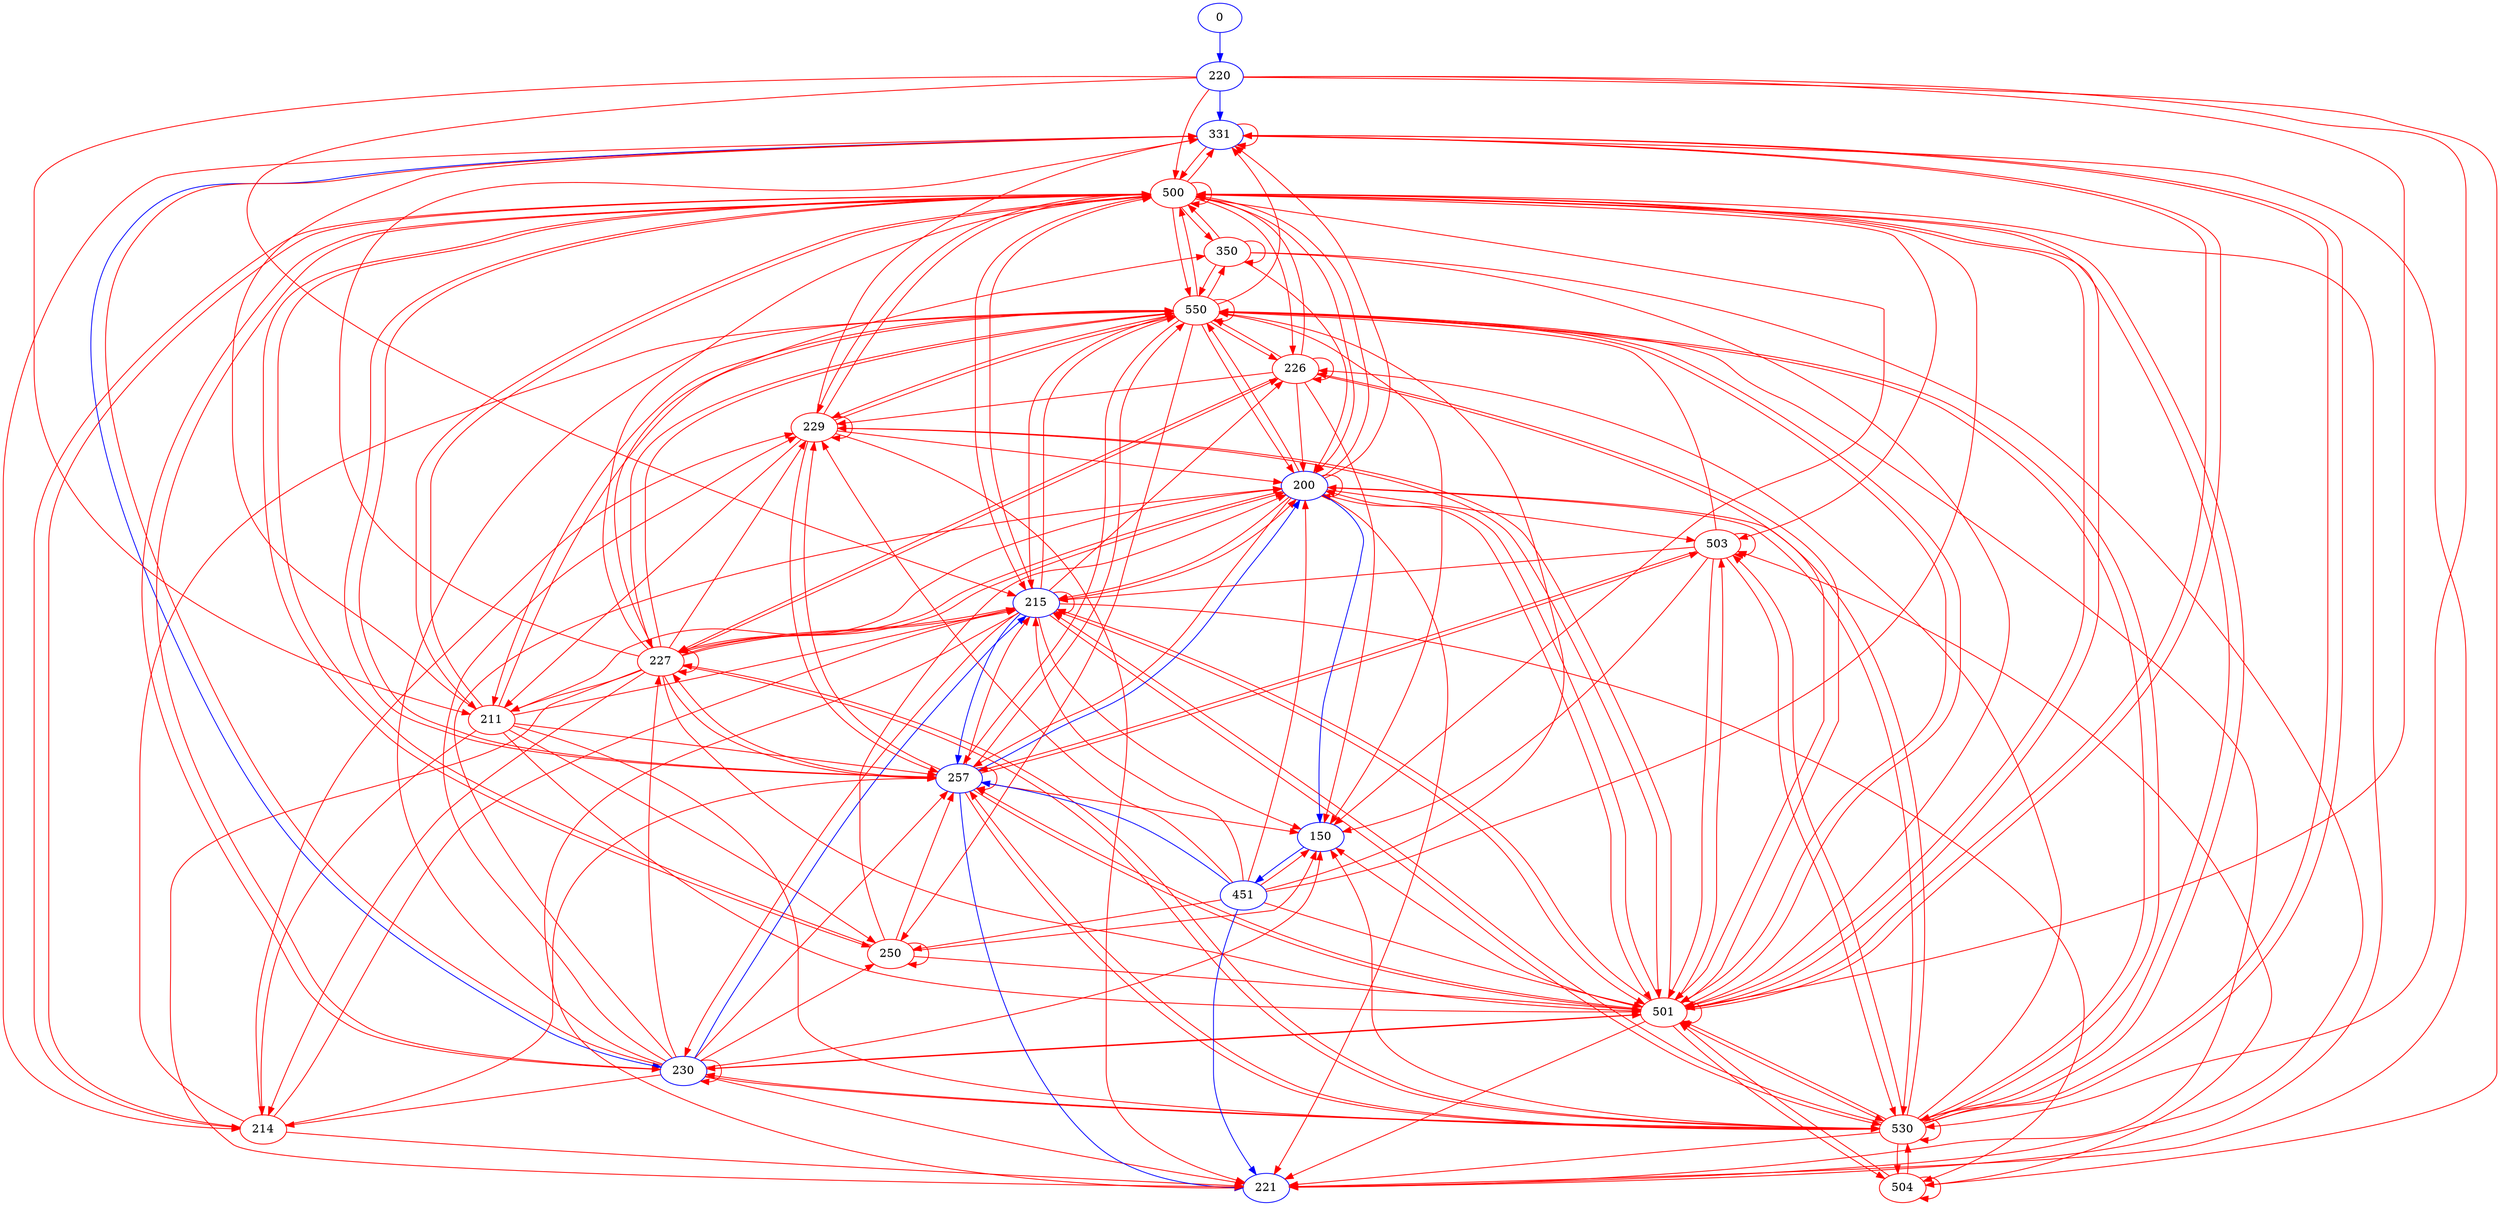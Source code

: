 digraph g {
	node [color=black];
	edge [color=black];
	0	[color=blue];
	220	[color=blue];
	0 -> 220	[key=new_edge,
		color=blue];
	331	[color=blue];
	220 -> 331	[key=new_edge,
		color=blue];
	215	[color=blue];
	220 -> 215	[key=new_edge,
		color=red];
	500	[color=red];
	220 -> 500	[key=new_edge,
		color=red];
	530	[color=red];
	220 -> 530	[key=new_edge,
		color=red];
	501	[color=red];
	220 -> 501	[key=new_edge,
		color=red];
	211	[color=red];
	220 -> 211	[key=new_edge,
		color=red];
	504	[color=red];
	220 -> 504	[key=new_edge,
		color=red];
	331 -> 331	[key=new_edge,
		color=red];
	230	[color=blue];
	331 -> 230	[key=new_edge,
		color=blue];
	221	[color=blue];
	331 -> 221	[key=new_edge,
		color=red];
	331 -> 500	[key=new_edge,
		color=red];
	331 -> 530	[key=new_edge,
		color=red];
	331 -> 501	[key=new_edge,
		color=red];
	214	[color=red];
	331 -> 214	[key=new_edge,
		color=red];
	230 -> 331	[key=new_edge,
		color=red];
	230 -> 230	[key=new_edge,
		color=red];
	230 -> 215	[key=new_edge,
		color=blue];
	257	[color=blue];
	230 -> 257	[key=new_edge,
		color=red];
	200	[color=blue];
	230 -> 200	[key=new_edge,
		color=red];
	150	[color=blue];
	230 -> 150	[key=new_edge,
		color=red];
	230 -> 221	[key=new_edge,
		color=red];
	230 -> 500	[key=new_edge,
		color=red];
	230 -> 530	[key=new_edge,
		color=red];
	230 -> 501	[key=new_edge,
		color=red];
	227	[color=red];
	230 -> 227	[key=new_edge,
		color=red];
	550	[color=red];
	230 -> 550	[key=new_edge,
		color=red];
	229	[color=red];
	230 -> 229	[key=new_edge,
		color=red];
	250	[color=red];
	230 -> 250	[key=new_edge,
		color=red];
	230 -> 214	[key=new_edge,
		color=red];
	215 -> 230	[key=new_edge,
		color=red];
	215 -> 215	[key=new_edge,
		color=red];
	215 -> 257	[key=new_edge,
		color=blue];
	215 -> 200	[key=new_edge,
		color=red];
	215 -> 150	[key=new_edge,
		color=red];
	215 -> 221	[key=new_edge,
		color=red];
	215 -> 500	[key=new_edge,
		color=red];
	215 -> 530	[key=new_edge,
		color=red];
	215 -> 501	[key=new_edge,
		color=red];
	215 -> 504	[key=new_edge,
		color=red];
	215 -> 227	[key=new_edge,
		color=red];
	215 -> 550	[key=new_edge,
		color=red];
	226	[color=red];
	215 -> 226	[key=new_edge,
		color=red];
	257 -> 215	[key=new_edge,
		color=red];
	257 -> 257	[key=new_edge,
		color=red];
	257 -> 200	[key=new_edge,
		color=blue];
	257 -> 150	[key=new_edge,
		color=red];
	257 -> 221	[key=new_edge,
		color=blue];
	257 -> 500	[key=new_edge,
		color=red];
	257 -> 530	[key=new_edge,
		color=red];
	257 -> 501	[key=new_edge,
		color=red];
	257 -> 227	[key=new_edge,
		color=red];
	257 -> 550	[key=new_edge,
		color=red];
	257 -> 229	[key=new_edge,
		color=red];
	503	[color=red];
	257 -> 503	[key=new_edge,
		color=red];
	200 -> 331	[key=new_edge,
		color=red];
	200 -> 215	[key=new_edge,
		color=red];
	200 -> 257	[key=new_edge,
		color=red];
	200 -> 200	[key=new_edge,
		color=red];
	200 -> 150	[key=new_edge,
		color=blue];
	200 -> 221	[key=new_edge,
		color=red];
	200 -> 500	[key=new_edge,
		color=red];
	200 -> 530	[key=new_edge,
		color=red];
	200 -> 501	[key=new_edge,
		color=red];
	200 -> 227	[key=new_edge,
		color=red];
	200 -> 550	[key=new_edge,
		color=red];
	200 -> 503	[key=new_edge,
		color=red];
	451	[color=blue];
	150 -> 451	[key=new_edge,
		color=blue];
	451 -> 215	[key=new_edge,
		color=red];
	451 -> 257	[key=new_edge,
		color=blue];
	451 -> 200	[key=new_edge,
		color=red];
	451 -> 150	[key=new_edge,
		color=red];
	451 -> 221	[key=new_edge,
		color=blue];
	451 -> 500	[key=new_edge,
		color=red];
	451 -> 501	[key=new_edge,
		color=red];
	451 -> 550	[key=new_edge,
		color=red];
	451 -> 229	[key=new_edge,
		color=red];
	451 -> 250	[key=new_edge,
		color=red];
	500 -> 331	[key=new_edge,
		color=red];
	500 -> 230	[key=new_edge,
		color=red];
	500 -> 215	[key=new_edge,
		color=red];
	500 -> 257	[key=new_edge,
		color=red];
	500 -> 200	[key=new_edge,
		color=red];
	500 -> 150	[key=new_edge,
		color=red];
	500 -> 221	[key=new_edge,
		color=red];
	500 -> 500	[key=new_edge,
		color=red];
	500 -> 530	[key=new_edge,
		color=red];
	500 -> 501	[key=new_edge,
		color=red];
	500 -> 211	[key=new_edge,
		color=red];
	500 -> 550	[key=new_edge,
		color=red];
	500 -> 229	[key=new_edge,
		color=red];
	500 -> 250	[key=new_edge,
		color=red];
	500 -> 214	[key=new_edge,
		color=red];
	500 -> 226	[key=new_edge,
		color=red];
	500 -> 503	[key=new_edge,
		color=red];
	350	[color=red];
	500 -> 350	[key=new_edge,
		color=red];
	530 -> 331	[key=new_edge,
		color=red];
	530 -> 230	[key=new_edge,
		color=red];
	530 -> 215	[key=new_edge,
		color=red];
	530 -> 257	[key=new_edge,
		color=red];
	530 -> 200	[key=new_edge,
		color=red];
	530 -> 150	[key=new_edge,
		color=red];
	530 -> 221	[key=new_edge,
		color=red];
	530 -> 500	[key=new_edge,
		color=red];
	530 -> 530	[key=new_edge,
		color=red];
	530 -> 501	[key=new_edge,
		color=red];
	530 -> 504	[key=new_edge,
		color=red];
	530 -> 227	[key=new_edge,
		color=red];
	530 -> 550	[key=new_edge,
		color=red];
	530 -> 226	[key=new_edge,
		color=red];
	530 -> 503	[key=new_edge,
		color=red];
	501 -> 331	[key=new_edge,
		color=red];
	501 -> 230	[key=new_edge,
		color=red];
	501 -> 215	[key=new_edge,
		color=red];
	501 -> 257	[key=new_edge,
		color=red];
	501 -> 200	[key=new_edge,
		color=red];
	501 -> 150	[key=new_edge,
		color=red];
	501 -> 221	[key=new_edge,
		color=red];
	501 -> 500	[key=new_edge,
		color=red];
	501 -> 530	[key=new_edge,
		color=red];
	501 -> 501	[key=new_edge,
		color=red];
	501 -> 504	[key=new_edge,
		color=red];
	501 -> 550	[key=new_edge,
		color=red];
	501 -> 229	[key=new_edge,
		color=red];
	501 -> 226	[key=new_edge,
		color=red];
	501 -> 503	[key=new_edge,
		color=red];
	211 -> 331	[key=new_edge,
		color=red];
	211 -> 215	[key=new_edge,
		color=red];
	211 -> 257	[key=new_edge,
		color=red];
	211 -> 200	[key=new_edge,
		color=red];
	211 -> 500	[key=new_edge,
		color=red];
	211 -> 530	[key=new_edge,
		color=red];
	211 -> 501	[key=new_edge,
		color=red];
	211 -> 550	[key=new_edge,
		color=red];
	211 -> 250	[key=new_edge,
		color=red];
	211 -> 214	[key=new_edge,
		color=red];
	504 -> 530	[key=new_edge,
		color=red];
	504 -> 501	[key=new_edge,
		color=red];
	504 -> 504	[key=new_edge,
		color=red];
	504 -> 503	[key=new_edge,
		color=red];
	227 -> 331	[key=new_edge,
		color=red];
	227 -> 215	[key=new_edge,
		color=red];
	227 -> 257	[key=new_edge,
		color=red];
	227 -> 200	[key=new_edge,
		color=red];
	227 -> 221	[key=new_edge,
		color=red];
	227 -> 500	[key=new_edge,
		color=red];
	227 -> 530	[key=new_edge,
		color=red];
	227 -> 501	[key=new_edge,
		color=red];
	227 -> 211	[key=new_edge,
		color=red];
	227 -> 227	[key=new_edge,
		color=red];
	227 -> 550	[key=new_edge,
		color=red];
	227 -> 229	[key=new_edge,
		color=red];
	227 -> 214	[key=new_edge,
		color=red];
	227 -> 226	[key=new_edge,
		color=red];
	227 -> 350	[key=new_edge,
		color=red];
	550 -> 331	[key=new_edge,
		color=red];
	550 -> 215	[key=new_edge,
		color=red];
	550 -> 257	[key=new_edge,
		color=red];
	550 -> 200	[key=new_edge,
		color=red];
	550 -> 150	[key=new_edge,
		color=red];
	550 -> 221	[key=new_edge,
		color=red];
	550 -> 500	[key=new_edge,
		color=red];
	550 -> 530	[key=new_edge,
		color=red];
	550 -> 501	[key=new_edge,
		color=red];
	550 -> 211	[key=new_edge,
		color=red];
	550 -> 227	[key=new_edge,
		color=red];
	550 -> 550	[key=new_edge,
		color=red];
	550 -> 229	[key=new_edge,
		color=red];
	550 -> 250	[key=new_edge,
		color=red];
	550 -> 226	[key=new_edge,
		color=red];
	550 -> 350	[key=new_edge,
		color=red];
	229 -> 331	[key=new_edge,
		color=red];
	229 -> 257	[key=new_edge,
		color=red];
	229 -> 200	[key=new_edge,
		color=red];
	229 -> 221	[key=new_edge,
		color=red];
	229 -> 500	[key=new_edge,
		color=red];
	229 -> 501	[key=new_edge,
		color=red];
	229 -> 211	[key=new_edge,
		color=red];
	229 -> 550	[key=new_edge,
		color=red];
	229 -> 229	[key=new_edge,
		color=red];
	250 -> 257	[key=new_edge,
		color=red];
	250 -> 200	[key=new_edge,
		color=red];
	250 -> 150	[key=new_edge,
		color=red];
	250 -> 500	[key=new_edge,
		color=red];
	250 -> 501	[key=new_edge,
		color=red];
	250 -> 250	[key=new_edge,
		color=red];
	214 -> 215	[key=new_edge,
		color=red];
	214 -> 257	[key=new_edge,
		color=red];
	214 -> 221	[key=new_edge,
		color=red];
	214 -> 500	[key=new_edge,
		color=red];
	214 -> 550	[key=new_edge,
		color=red];
	214 -> 229	[key=new_edge,
		color=red];
	226 -> 200	[key=new_edge,
		color=red];
	226 -> 150	[key=new_edge,
		color=red];
	226 -> 500	[key=new_edge,
		color=red];
	226 -> 501	[key=new_edge,
		color=red];
	226 -> 227	[key=new_edge,
		color=red];
	226 -> 550	[key=new_edge,
		color=red];
	226 -> 229	[key=new_edge,
		color=red];
	226 -> 226	[key=new_edge,
		color=red];
	503 -> 215	[key=new_edge,
		color=red];
	503 -> 257	[key=new_edge,
		color=red];
	503 -> 150	[key=new_edge,
		color=red];
	503 -> 530	[key=new_edge,
		color=red];
	503 -> 501	[key=new_edge,
		color=red];
	503 -> 550	[key=new_edge,
		color=red];
	503 -> 503	[key=new_edge,
		color=red];
	350 -> 200	[key=new_edge,
		color=red];
	350 -> 221	[key=new_edge,
		color=red];
	350 -> 500	[key=new_edge,
		color=red];
	350 -> 501	[key=new_edge,
		color=red];
	350 -> 550	[key=new_edge,
		color=red];
	350 -> 350	[key=new_edge,
		color=red];
}
